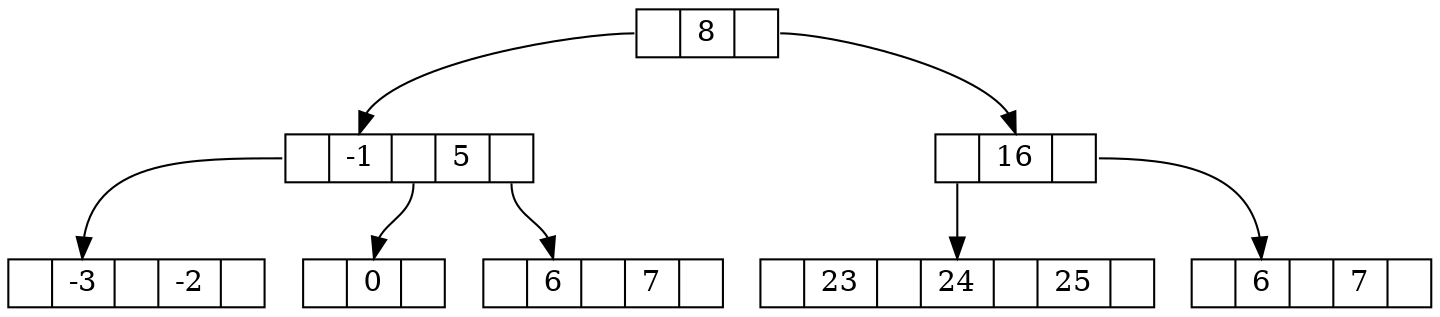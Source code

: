 digraph G {
node [shape = record, height=.1];
node0[label = "<p0>| <k0> 8| <p1>"];
node1[label = "<p0>| <k0> -1| <p1>| <k1> 5| <p2>"];
node2[label = "<p0>| <k0> -3| <p1>| <k1> -2| <p2>"];
"node1":p0 -> "node2":k0;
node3[label = "<p0>| <k0> 0| <p1>"];
"node1":p1 -> "node3":k0;
node4[label = "<p0>| <k0> 6| <p1>| <k1> 7| <p2>"];
"node1":p2 -> "node4":k0;
"node0":p0 -> "node1":k0;
node5[label = "<p0>| <k0> 16| <p1>"];
node6[label = "<p0>| <k0> 23| <p1>| <k1> 24| <p2>| <k2> 25| <p3>"];
"node5":p0 -> "node6":k1;
node7[label = "<p0>| <k0> 6| <p1>| <k1> 7| <p2>"];
"node5":p1 -> "node7":k0;
"node0":p1 -> "node5":k0;
}